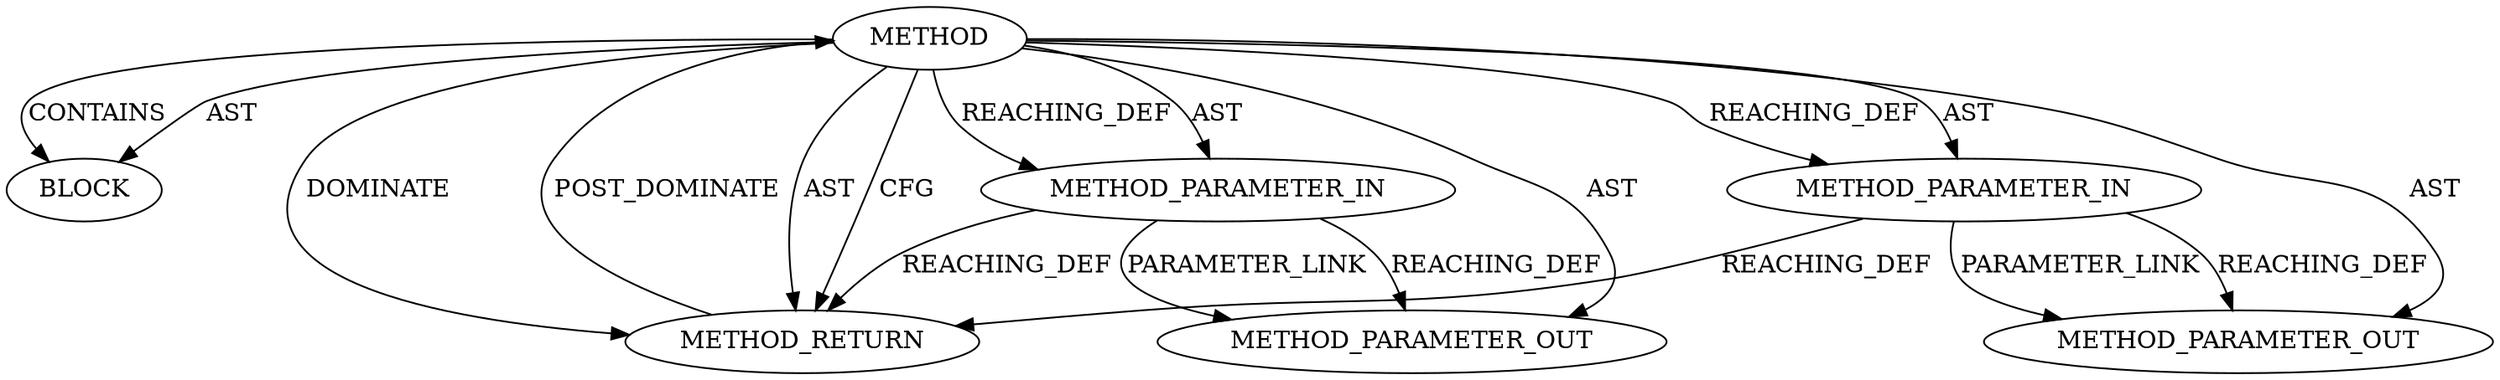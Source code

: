 digraph {
  20594 [label=BLOCK ORDER=1 ARGUMENT_INDEX=1 CODE="<empty>" TYPE_FULL_NAME="ANY"]
  22241 [label=METHOD_PARAMETER_OUT ORDER=1 CODE="p1" IS_VARIADIC=false TYPE_FULL_NAME="ANY" EVALUATION_STRATEGY="BY_VALUE" INDEX=1 NAME="p1"]
  20595 [label=METHOD_RETURN ORDER=2 CODE="RET" TYPE_FULL_NAME="ANY" EVALUATION_STRATEGY="BY_VALUE"]
  20593 [label=METHOD_PARAMETER_IN ORDER=2 CODE="p2" IS_VARIADIC=false TYPE_FULL_NAME="ANY" EVALUATION_STRATEGY="BY_VALUE" INDEX=2 NAME="p2"]
  20592 [label=METHOD_PARAMETER_IN ORDER=1 CODE="p1" IS_VARIADIC=false TYPE_FULL_NAME="ANY" EVALUATION_STRATEGY="BY_VALUE" INDEX=1 NAME="p1"]
  20591 [label=METHOD AST_PARENT_TYPE="NAMESPACE_BLOCK" AST_PARENT_FULL_NAME="<global>" ORDER=0 CODE="<empty>" FULL_NAME="tcp_epollin_ready" IS_EXTERNAL=true FILENAME="<empty>" SIGNATURE="" NAME="tcp_epollin_ready"]
  22242 [label=METHOD_PARAMETER_OUT ORDER=2 CODE="p2" IS_VARIADIC=false TYPE_FULL_NAME="ANY" EVALUATION_STRATEGY="BY_VALUE" INDEX=2 NAME="p2"]
  20591 -> 20595 [label=AST ]
  20591 -> 20593 [label=REACHING_DEF VARIABLE=""]
  20591 -> 20595 [label=CFG ]
  20591 -> 20593 [label=AST ]
  20591 -> 20595 [label=DOMINATE ]
  20593 -> 20595 [label=REACHING_DEF VARIABLE="p2"]
  20593 -> 22242 [label=REACHING_DEF VARIABLE="p2"]
  20592 -> 20595 [label=REACHING_DEF VARIABLE="p1"]
  20595 -> 20591 [label=POST_DOMINATE ]
  20591 -> 22241 [label=AST ]
  20591 -> 20594 [label=CONTAINS ]
  20591 -> 20594 [label=AST ]
  20591 -> 22242 [label=AST ]
  20592 -> 22241 [label=PARAMETER_LINK ]
  20591 -> 20592 [label=REACHING_DEF VARIABLE=""]
  20592 -> 22241 [label=REACHING_DEF VARIABLE="p1"]
  20593 -> 22242 [label=PARAMETER_LINK ]
  20591 -> 20592 [label=AST ]
}
